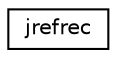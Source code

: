 digraph "Graphical Class Hierarchy"
{
 // LATEX_PDF_SIZE
  edge [fontname="Helvetica",fontsize="10",labelfontname="Helvetica",labelfontsize="10"];
  node [fontname="Helvetica",fontsize="10",shape=record];
  rankdir="LR";
  Node0 [label="jrefrec",height=0.2,width=0.4,color="black", fillcolor="white", style="filled",URL="$structjrefrec.html",tooltip=" "];
}
